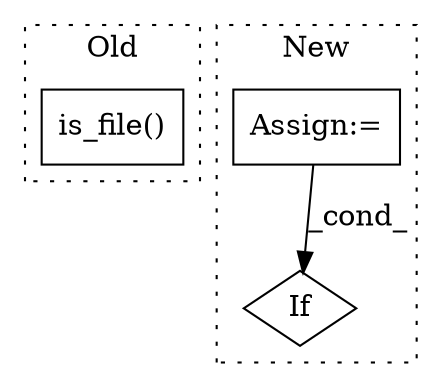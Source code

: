 digraph G {
subgraph cluster0 {
1 [label="is_file()" a="75" s="4692" l="18" shape="box"];
label = "Old";
style="dotted";
}
subgraph cluster1 {
2 [label="If" a="96" s="4531,4549" l="10,1" shape="diamond"];
3 [label="Assign:=" a="68" s="4356" l="3" shape="box"];
label = "New";
style="dotted";
}
3 -> 2 [label="_cond_"];
}